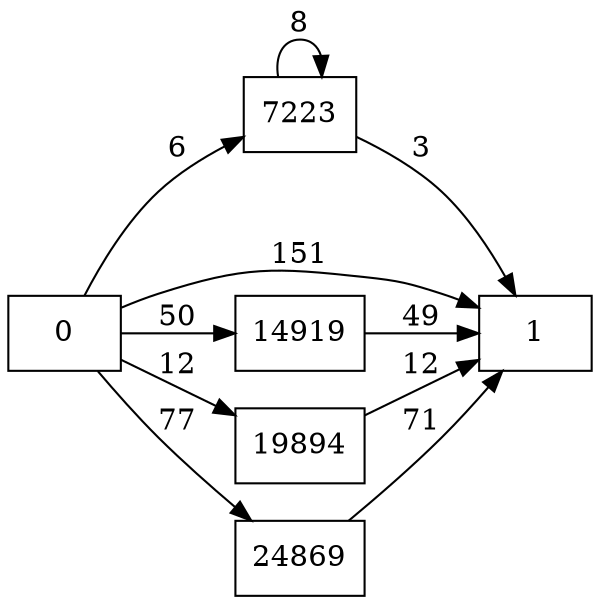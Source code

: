 digraph {
	graph [rankdir=LR]
	node [shape=rectangle]
	7223 -> 7223 [label=8]
	7223 -> 1 [label=3]
	14919 -> 1 [label=49]
	19894 -> 1 [label=12]
	24869 -> 1 [label=71]
	0 -> 1 [label=151]
	0 -> 7223 [label=6]
	0 -> 14919 [label=50]
	0 -> 19894 [label=12]
	0 -> 24869 [label=77]
}
